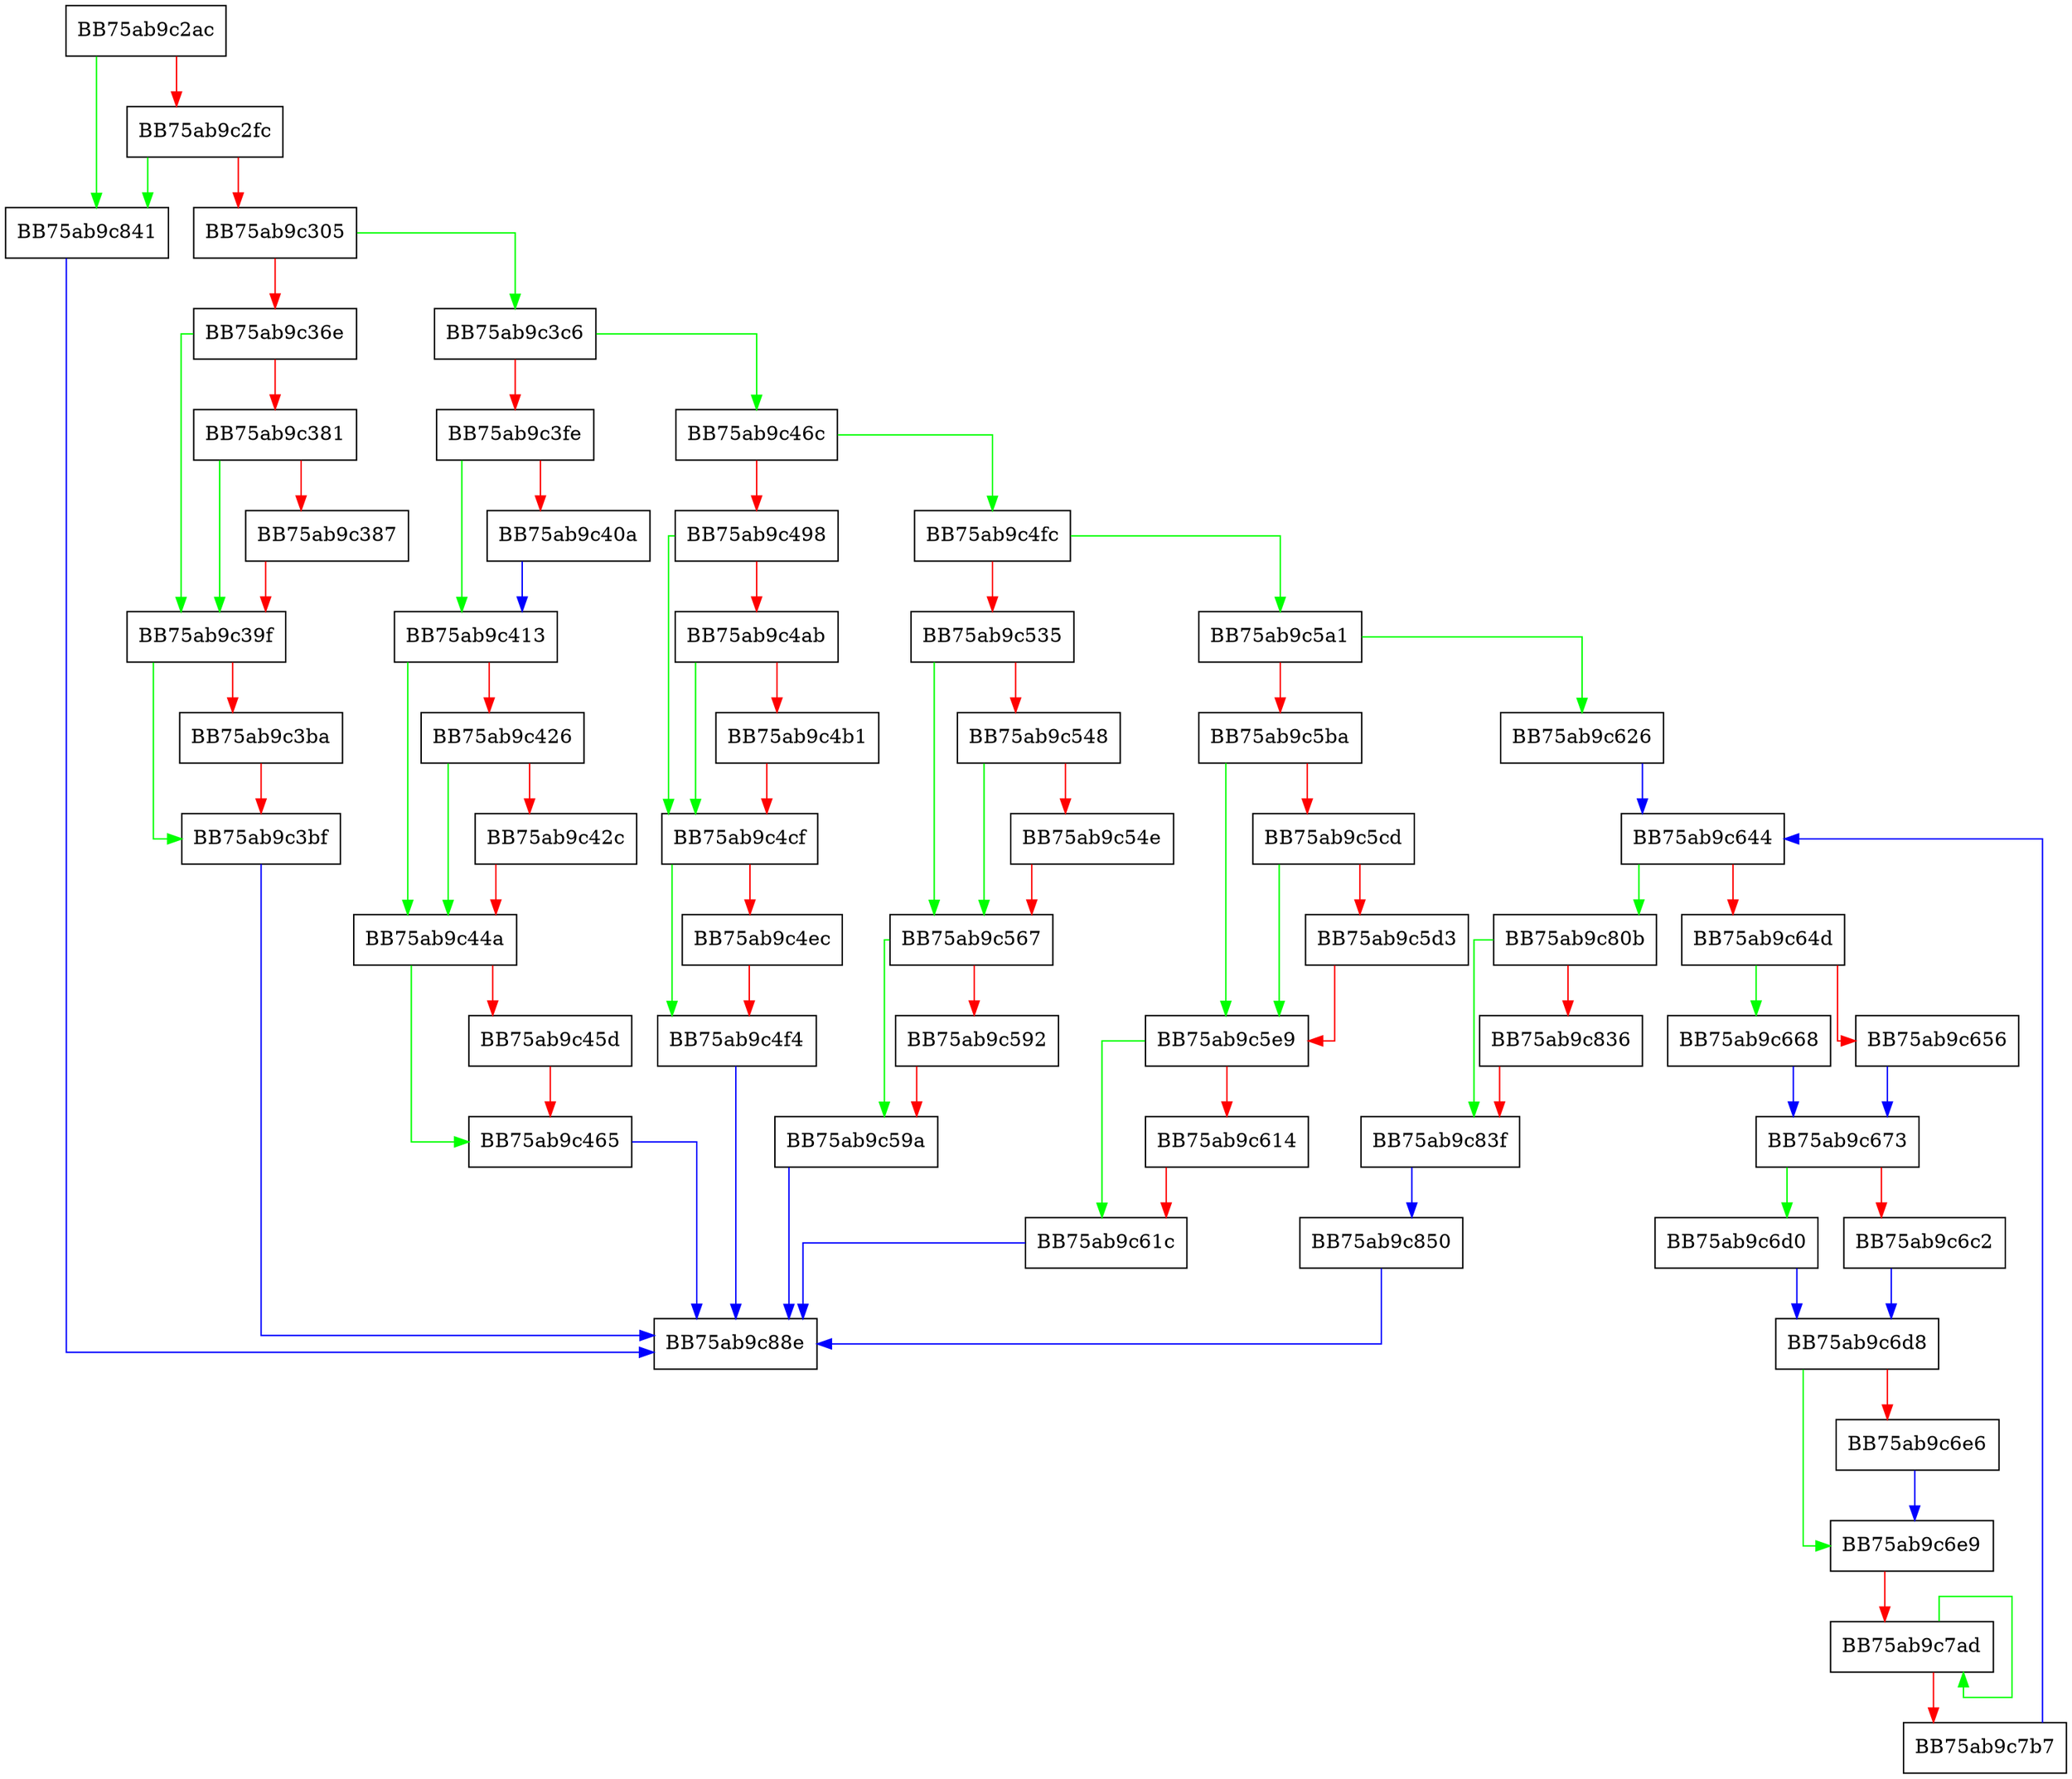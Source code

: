 digraph ReportImpactedSystemRegistryResources {
  node [shape="box"];
  graph [splines=ortho];
  BB75ab9c2ac -> BB75ab9c841 [color="green"];
  BB75ab9c2ac -> BB75ab9c2fc [color="red"];
  BB75ab9c2fc -> BB75ab9c841 [color="green"];
  BB75ab9c2fc -> BB75ab9c305 [color="red"];
  BB75ab9c305 -> BB75ab9c3c6 [color="green"];
  BB75ab9c305 -> BB75ab9c36e [color="red"];
  BB75ab9c36e -> BB75ab9c39f [color="green"];
  BB75ab9c36e -> BB75ab9c381 [color="red"];
  BB75ab9c381 -> BB75ab9c39f [color="green"];
  BB75ab9c381 -> BB75ab9c387 [color="red"];
  BB75ab9c387 -> BB75ab9c39f [color="red"];
  BB75ab9c39f -> BB75ab9c3bf [color="green"];
  BB75ab9c39f -> BB75ab9c3ba [color="red"];
  BB75ab9c3ba -> BB75ab9c3bf [color="red"];
  BB75ab9c3bf -> BB75ab9c88e [color="blue"];
  BB75ab9c3c6 -> BB75ab9c46c [color="green"];
  BB75ab9c3c6 -> BB75ab9c3fe [color="red"];
  BB75ab9c3fe -> BB75ab9c413 [color="green"];
  BB75ab9c3fe -> BB75ab9c40a [color="red"];
  BB75ab9c40a -> BB75ab9c413 [color="blue"];
  BB75ab9c413 -> BB75ab9c44a [color="green"];
  BB75ab9c413 -> BB75ab9c426 [color="red"];
  BB75ab9c426 -> BB75ab9c44a [color="green"];
  BB75ab9c426 -> BB75ab9c42c [color="red"];
  BB75ab9c42c -> BB75ab9c44a [color="red"];
  BB75ab9c44a -> BB75ab9c465 [color="green"];
  BB75ab9c44a -> BB75ab9c45d [color="red"];
  BB75ab9c45d -> BB75ab9c465 [color="red"];
  BB75ab9c465 -> BB75ab9c88e [color="blue"];
  BB75ab9c46c -> BB75ab9c4fc [color="green"];
  BB75ab9c46c -> BB75ab9c498 [color="red"];
  BB75ab9c498 -> BB75ab9c4cf [color="green"];
  BB75ab9c498 -> BB75ab9c4ab [color="red"];
  BB75ab9c4ab -> BB75ab9c4cf [color="green"];
  BB75ab9c4ab -> BB75ab9c4b1 [color="red"];
  BB75ab9c4b1 -> BB75ab9c4cf [color="red"];
  BB75ab9c4cf -> BB75ab9c4f4 [color="green"];
  BB75ab9c4cf -> BB75ab9c4ec [color="red"];
  BB75ab9c4ec -> BB75ab9c4f4 [color="red"];
  BB75ab9c4f4 -> BB75ab9c88e [color="blue"];
  BB75ab9c4fc -> BB75ab9c5a1 [color="green"];
  BB75ab9c4fc -> BB75ab9c535 [color="red"];
  BB75ab9c535 -> BB75ab9c567 [color="green"];
  BB75ab9c535 -> BB75ab9c548 [color="red"];
  BB75ab9c548 -> BB75ab9c567 [color="green"];
  BB75ab9c548 -> BB75ab9c54e [color="red"];
  BB75ab9c54e -> BB75ab9c567 [color="red"];
  BB75ab9c567 -> BB75ab9c59a [color="green"];
  BB75ab9c567 -> BB75ab9c592 [color="red"];
  BB75ab9c592 -> BB75ab9c59a [color="red"];
  BB75ab9c59a -> BB75ab9c88e [color="blue"];
  BB75ab9c5a1 -> BB75ab9c626 [color="green"];
  BB75ab9c5a1 -> BB75ab9c5ba [color="red"];
  BB75ab9c5ba -> BB75ab9c5e9 [color="green"];
  BB75ab9c5ba -> BB75ab9c5cd [color="red"];
  BB75ab9c5cd -> BB75ab9c5e9 [color="green"];
  BB75ab9c5cd -> BB75ab9c5d3 [color="red"];
  BB75ab9c5d3 -> BB75ab9c5e9 [color="red"];
  BB75ab9c5e9 -> BB75ab9c61c [color="green"];
  BB75ab9c5e9 -> BB75ab9c614 [color="red"];
  BB75ab9c614 -> BB75ab9c61c [color="red"];
  BB75ab9c61c -> BB75ab9c88e [color="blue"];
  BB75ab9c626 -> BB75ab9c644 [color="blue"];
  BB75ab9c644 -> BB75ab9c80b [color="green"];
  BB75ab9c644 -> BB75ab9c64d [color="red"];
  BB75ab9c64d -> BB75ab9c668 [color="green"];
  BB75ab9c64d -> BB75ab9c656 [color="red"];
  BB75ab9c656 -> BB75ab9c673 [color="blue"];
  BB75ab9c668 -> BB75ab9c673 [color="blue"];
  BB75ab9c673 -> BB75ab9c6d0 [color="green"];
  BB75ab9c673 -> BB75ab9c6c2 [color="red"];
  BB75ab9c6c2 -> BB75ab9c6d8 [color="blue"];
  BB75ab9c6d0 -> BB75ab9c6d8 [color="blue"];
  BB75ab9c6d8 -> BB75ab9c6e9 [color="green"];
  BB75ab9c6d8 -> BB75ab9c6e6 [color="red"];
  BB75ab9c6e6 -> BB75ab9c6e9 [color="blue"];
  BB75ab9c6e9 -> BB75ab9c7ad [color="red"];
  BB75ab9c7ad -> BB75ab9c7ad [color="green"];
  BB75ab9c7ad -> BB75ab9c7b7 [color="red"];
  BB75ab9c7b7 -> BB75ab9c644 [color="blue"];
  BB75ab9c80b -> BB75ab9c83f [color="green"];
  BB75ab9c80b -> BB75ab9c836 [color="red"];
  BB75ab9c836 -> BB75ab9c83f [color="red"];
  BB75ab9c83f -> BB75ab9c850 [color="blue"];
  BB75ab9c841 -> BB75ab9c88e [color="blue"];
  BB75ab9c850 -> BB75ab9c88e [color="blue"];
}